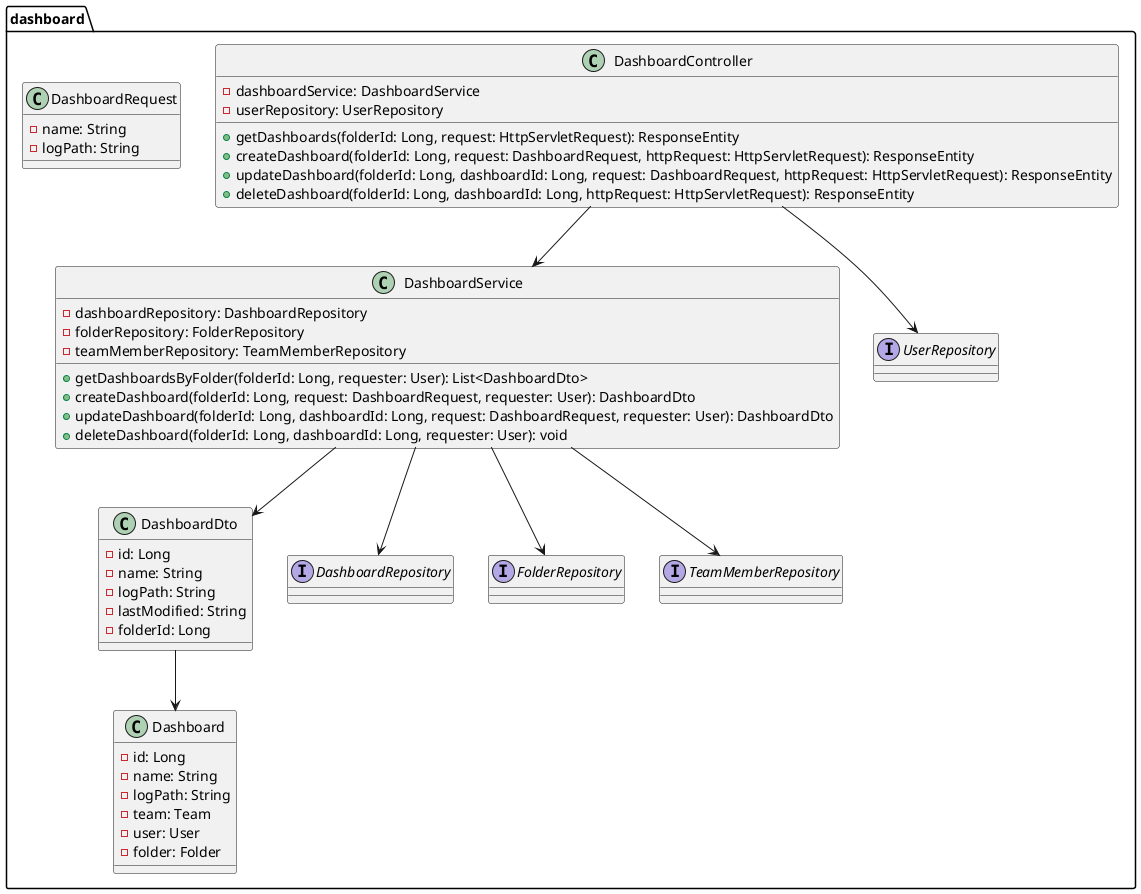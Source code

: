 @startuml
package "dashboard" {

  class DashboardController {
    - dashboardService: DashboardService
    - userRepository: UserRepository
    + getDashboards(folderId: Long, request: HttpServletRequest): ResponseEntity
    + createDashboard(folderId: Long, request: DashboardRequest, httpRequest: HttpServletRequest): ResponseEntity
    + updateDashboard(folderId: Long, dashboardId: Long, request: DashboardRequest, httpRequest: HttpServletRequest): ResponseEntity
    + deleteDashboard(folderId: Long, dashboardId: Long, httpRequest: HttpServletRequest): ResponseEntity
  }

  class DashboardService {
    - dashboardRepository: DashboardRepository
    - folderRepository: FolderRepository
    - teamMemberRepository: TeamMemberRepository
    + getDashboardsByFolder(folderId: Long, requester: User): List<DashboardDto>
    + createDashboard(folderId: Long, request: DashboardRequest, requester: User): DashboardDto
    + updateDashboard(folderId: Long, dashboardId: Long, request: DashboardRequest, requester: User): DashboardDto
    + deleteDashboard(folderId: Long, dashboardId: Long, requester: User): void
  }

  class DashboardDto {
    - id: Long
    - name: String
    - logPath: String
    - lastModified: String
    - folderId: Long
  }

  class DashboardRequest {
    - name: String
    - logPath: String
  }

  class Dashboard {
    - id: Long
    - name: String
    - logPath: String
    - team: Team
    - user: User
    - folder: Folder
  }

  interface DashboardRepository
  interface FolderRepository
  interface TeamMemberRepository
  interface UserRepository

  ' 관계
  DashboardController --> DashboardService
  DashboardController --> UserRepository
  DashboardService --> DashboardRepository
  DashboardService --> FolderRepository
  DashboardService --> TeamMemberRepository
  DashboardService --> DashboardDto
  DashboardDto --> Dashboard
}
@enduml
